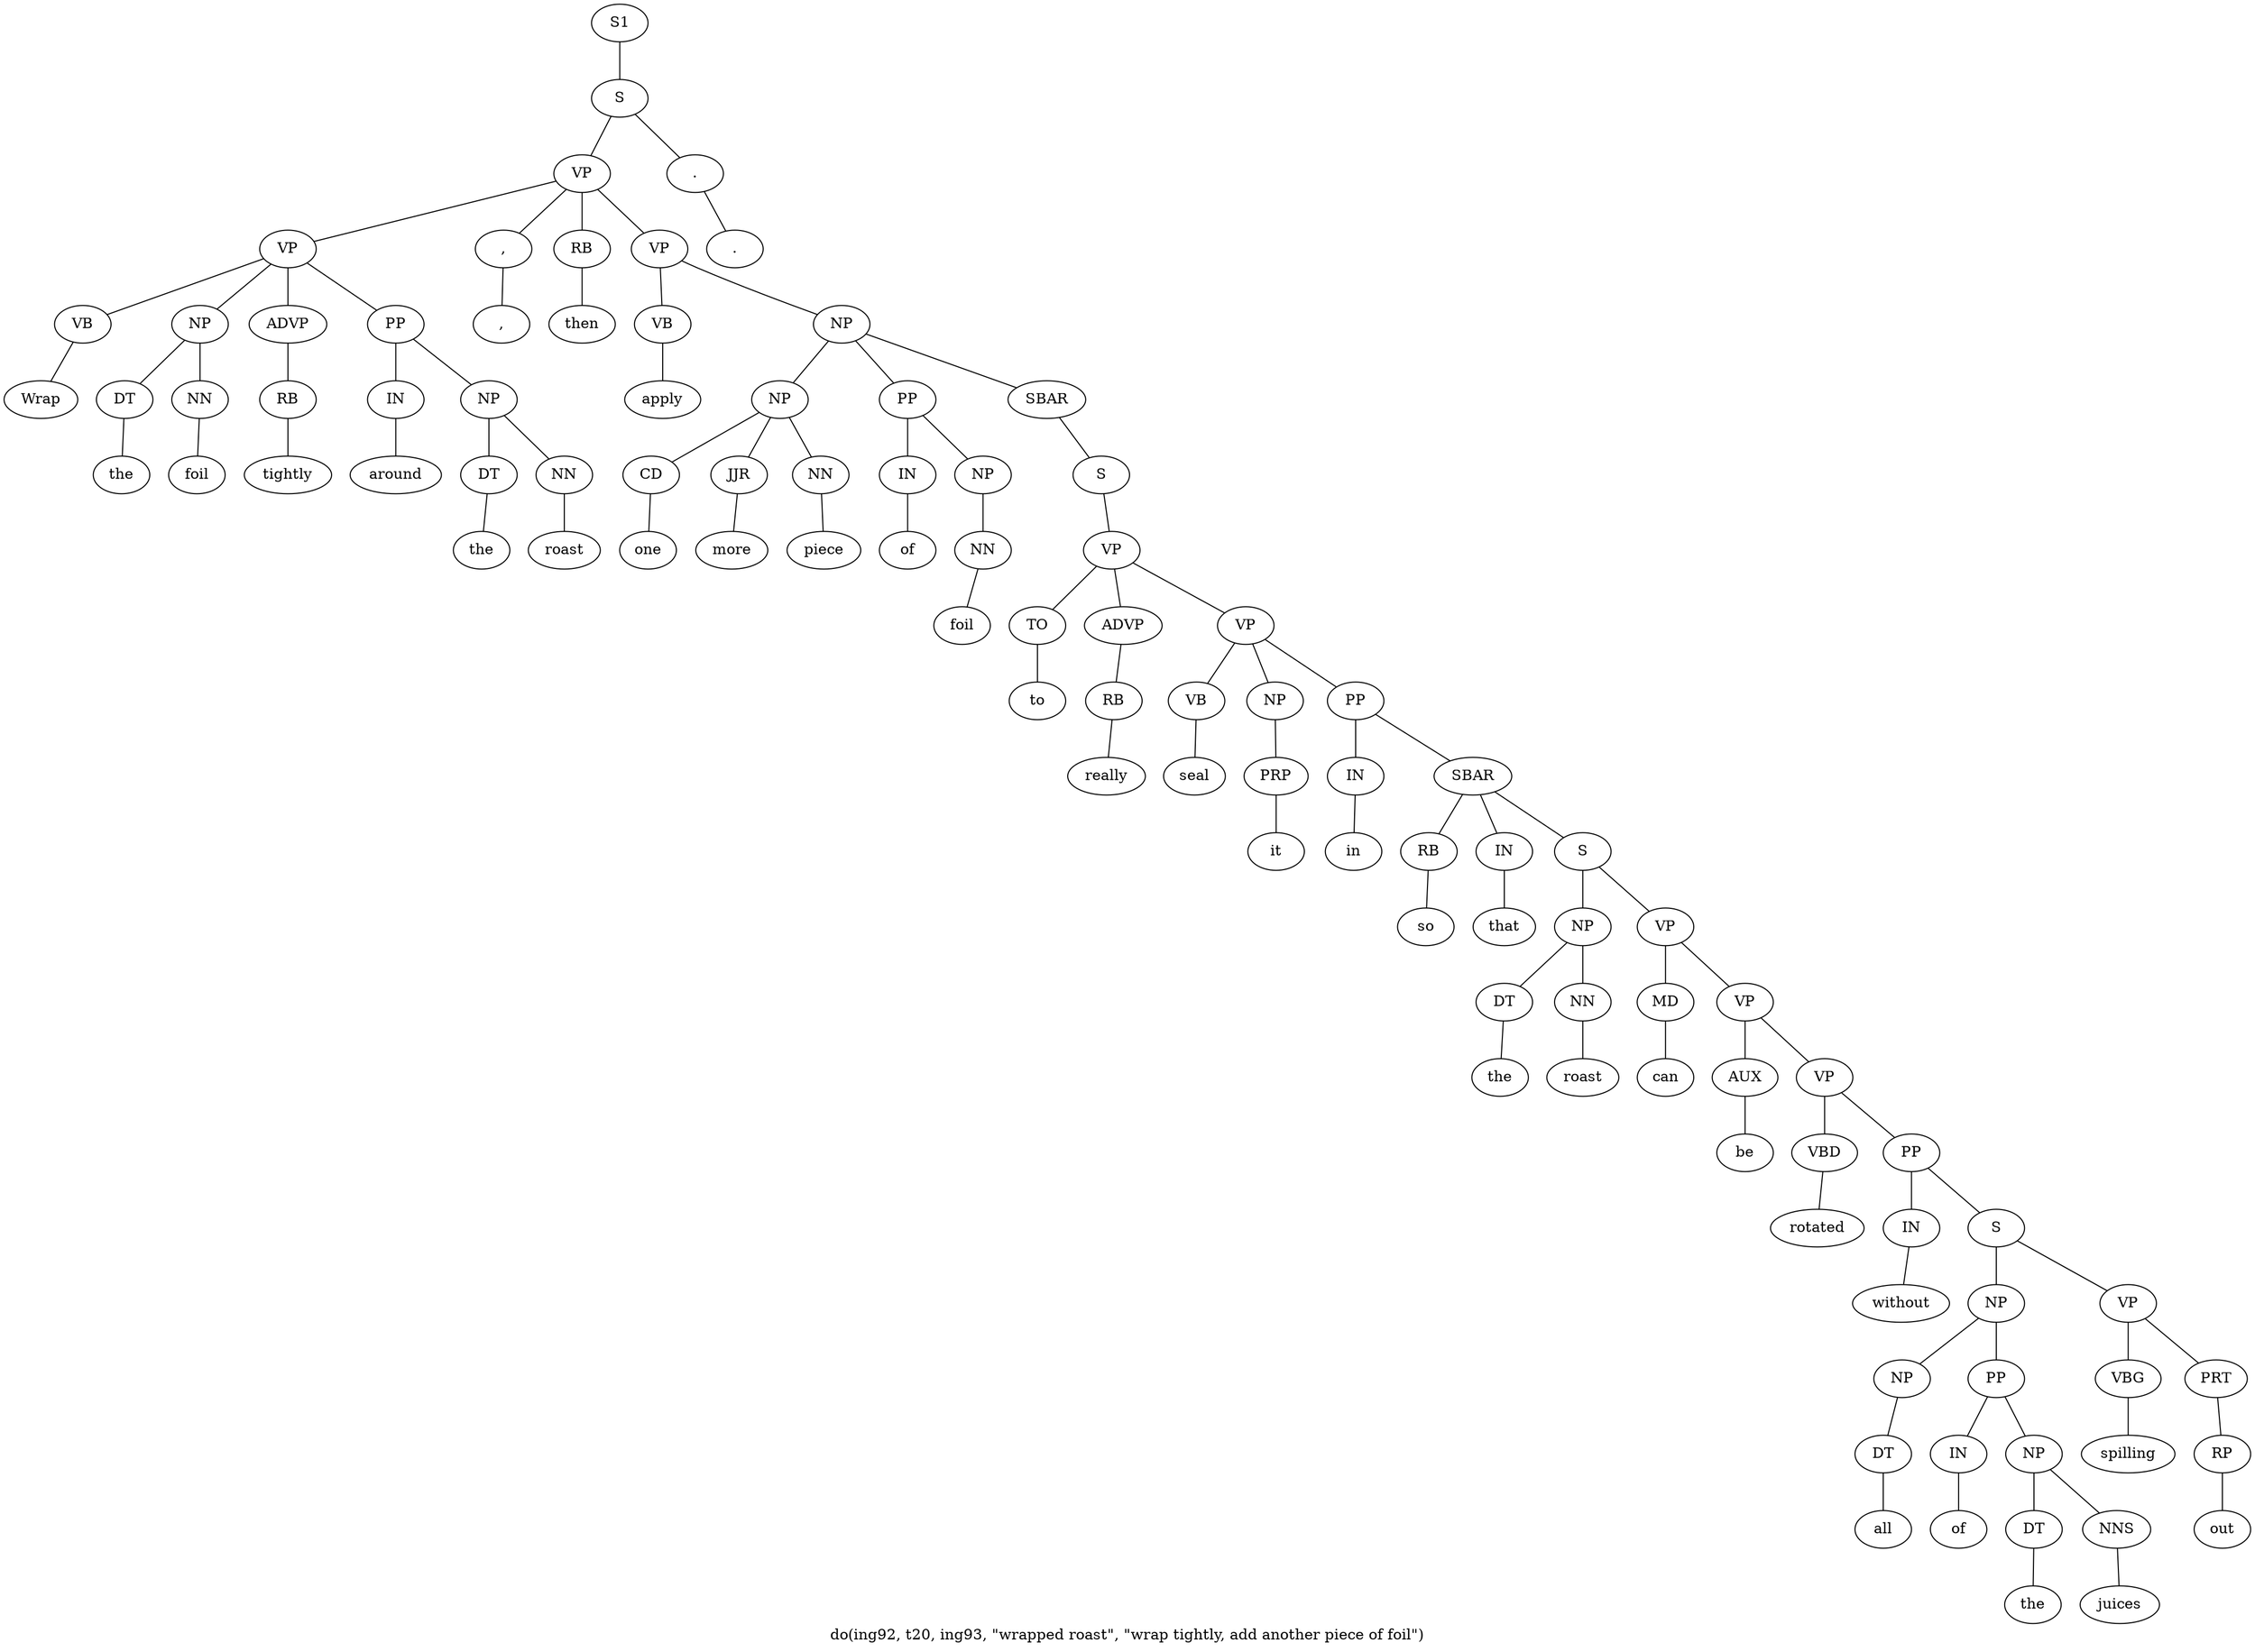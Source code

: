 graph SyntaxGraph {
	label = "do(ing92, t20, ing93, \"wrapped roast\", \"wrap tightly, add another piece of foil\")";
	Node0 [label="S1"];
	Node1 [label="S"];
	Node2 [label="VP"];
	Node3 [label="VP"];
	Node4 [label="VB"];
	Node5 [label="Wrap"];
	Node6 [label="NP"];
	Node7 [label="DT"];
	Node8 [label="the"];
	Node9 [label="NN"];
	Node10 [label="foil"];
	Node11 [label="ADVP"];
	Node12 [label="RB"];
	Node13 [label="tightly"];
	Node14 [label="PP"];
	Node15 [label="IN"];
	Node16 [label="around"];
	Node17 [label="NP"];
	Node18 [label="DT"];
	Node19 [label="the"];
	Node20 [label="NN"];
	Node21 [label="roast"];
	Node22 [label=","];
	Node23 [label=","];
	Node24 [label="RB"];
	Node25 [label="then"];
	Node26 [label="VP"];
	Node27 [label="VB"];
	Node28 [label="apply"];
	Node29 [label="NP"];
	Node30 [label="NP"];
	Node31 [label="CD"];
	Node32 [label="one"];
	Node33 [label="JJR"];
	Node34 [label="more"];
	Node35 [label="NN"];
	Node36 [label="piece"];
	Node37 [label="PP"];
	Node38 [label="IN"];
	Node39 [label="of"];
	Node40 [label="NP"];
	Node41 [label="NN"];
	Node42 [label="foil"];
	Node43 [label="SBAR"];
	Node44 [label="S"];
	Node45 [label="VP"];
	Node46 [label="TO"];
	Node47 [label="to"];
	Node48 [label="ADVP"];
	Node49 [label="RB"];
	Node50 [label="really"];
	Node51 [label="VP"];
	Node52 [label="VB"];
	Node53 [label="seal"];
	Node54 [label="NP"];
	Node55 [label="PRP"];
	Node56 [label="it"];
	Node57 [label="PP"];
	Node58 [label="IN"];
	Node59 [label="in"];
	Node60 [label="SBAR"];
	Node61 [label="RB"];
	Node62 [label="so"];
	Node63 [label="IN"];
	Node64 [label="that"];
	Node65 [label="S"];
	Node66 [label="NP"];
	Node67 [label="DT"];
	Node68 [label="the"];
	Node69 [label="NN"];
	Node70 [label="roast"];
	Node71 [label="VP"];
	Node72 [label="MD"];
	Node73 [label="can"];
	Node74 [label="VP"];
	Node75 [label="AUX"];
	Node76 [label="be"];
	Node77 [label="VP"];
	Node78 [label="VBD"];
	Node79 [label="rotated"];
	Node80 [label="PP"];
	Node81 [label="IN"];
	Node82 [label="without"];
	Node83 [label="S"];
	Node84 [label="NP"];
	Node85 [label="NP"];
	Node86 [label="DT"];
	Node87 [label="all"];
	Node88 [label="PP"];
	Node89 [label="IN"];
	Node90 [label="of"];
	Node91 [label="NP"];
	Node92 [label="DT"];
	Node93 [label="the"];
	Node94 [label="NNS"];
	Node95 [label="juices"];
	Node96 [label="VP"];
	Node97 [label="VBG"];
	Node98 [label="spilling"];
	Node99 [label="PRT"];
	Node100 [label="RP"];
	Node101 [label="out"];
	Node102 [label="."];
	Node103 [label="."];

	Node0 -- Node1;
	Node1 -- Node2;
	Node1 -- Node102;
	Node2 -- Node3;
	Node2 -- Node22;
	Node2 -- Node24;
	Node2 -- Node26;
	Node3 -- Node4;
	Node3 -- Node6;
	Node3 -- Node11;
	Node3 -- Node14;
	Node4 -- Node5;
	Node6 -- Node7;
	Node6 -- Node9;
	Node7 -- Node8;
	Node9 -- Node10;
	Node11 -- Node12;
	Node12 -- Node13;
	Node14 -- Node15;
	Node14 -- Node17;
	Node15 -- Node16;
	Node17 -- Node18;
	Node17 -- Node20;
	Node18 -- Node19;
	Node20 -- Node21;
	Node22 -- Node23;
	Node24 -- Node25;
	Node26 -- Node27;
	Node26 -- Node29;
	Node27 -- Node28;
	Node29 -- Node30;
	Node29 -- Node37;
	Node29 -- Node43;
	Node30 -- Node31;
	Node30 -- Node33;
	Node30 -- Node35;
	Node31 -- Node32;
	Node33 -- Node34;
	Node35 -- Node36;
	Node37 -- Node38;
	Node37 -- Node40;
	Node38 -- Node39;
	Node40 -- Node41;
	Node41 -- Node42;
	Node43 -- Node44;
	Node44 -- Node45;
	Node45 -- Node46;
	Node45 -- Node48;
	Node45 -- Node51;
	Node46 -- Node47;
	Node48 -- Node49;
	Node49 -- Node50;
	Node51 -- Node52;
	Node51 -- Node54;
	Node51 -- Node57;
	Node52 -- Node53;
	Node54 -- Node55;
	Node55 -- Node56;
	Node57 -- Node58;
	Node57 -- Node60;
	Node58 -- Node59;
	Node60 -- Node61;
	Node60 -- Node63;
	Node60 -- Node65;
	Node61 -- Node62;
	Node63 -- Node64;
	Node65 -- Node66;
	Node65 -- Node71;
	Node66 -- Node67;
	Node66 -- Node69;
	Node67 -- Node68;
	Node69 -- Node70;
	Node71 -- Node72;
	Node71 -- Node74;
	Node72 -- Node73;
	Node74 -- Node75;
	Node74 -- Node77;
	Node75 -- Node76;
	Node77 -- Node78;
	Node77 -- Node80;
	Node78 -- Node79;
	Node80 -- Node81;
	Node80 -- Node83;
	Node81 -- Node82;
	Node83 -- Node84;
	Node83 -- Node96;
	Node84 -- Node85;
	Node84 -- Node88;
	Node85 -- Node86;
	Node86 -- Node87;
	Node88 -- Node89;
	Node88 -- Node91;
	Node89 -- Node90;
	Node91 -- Node92;
	Node91 -- Node94;
	Node92 -- Node93;
	Node94 -- Node95;
	Node96 -- Node97;
	Node96 -- Node99;
	Node97 -- Node98;
	Node99 -- Node100;
	Node100 -- Node101;
	Node102 -- Node103;
}